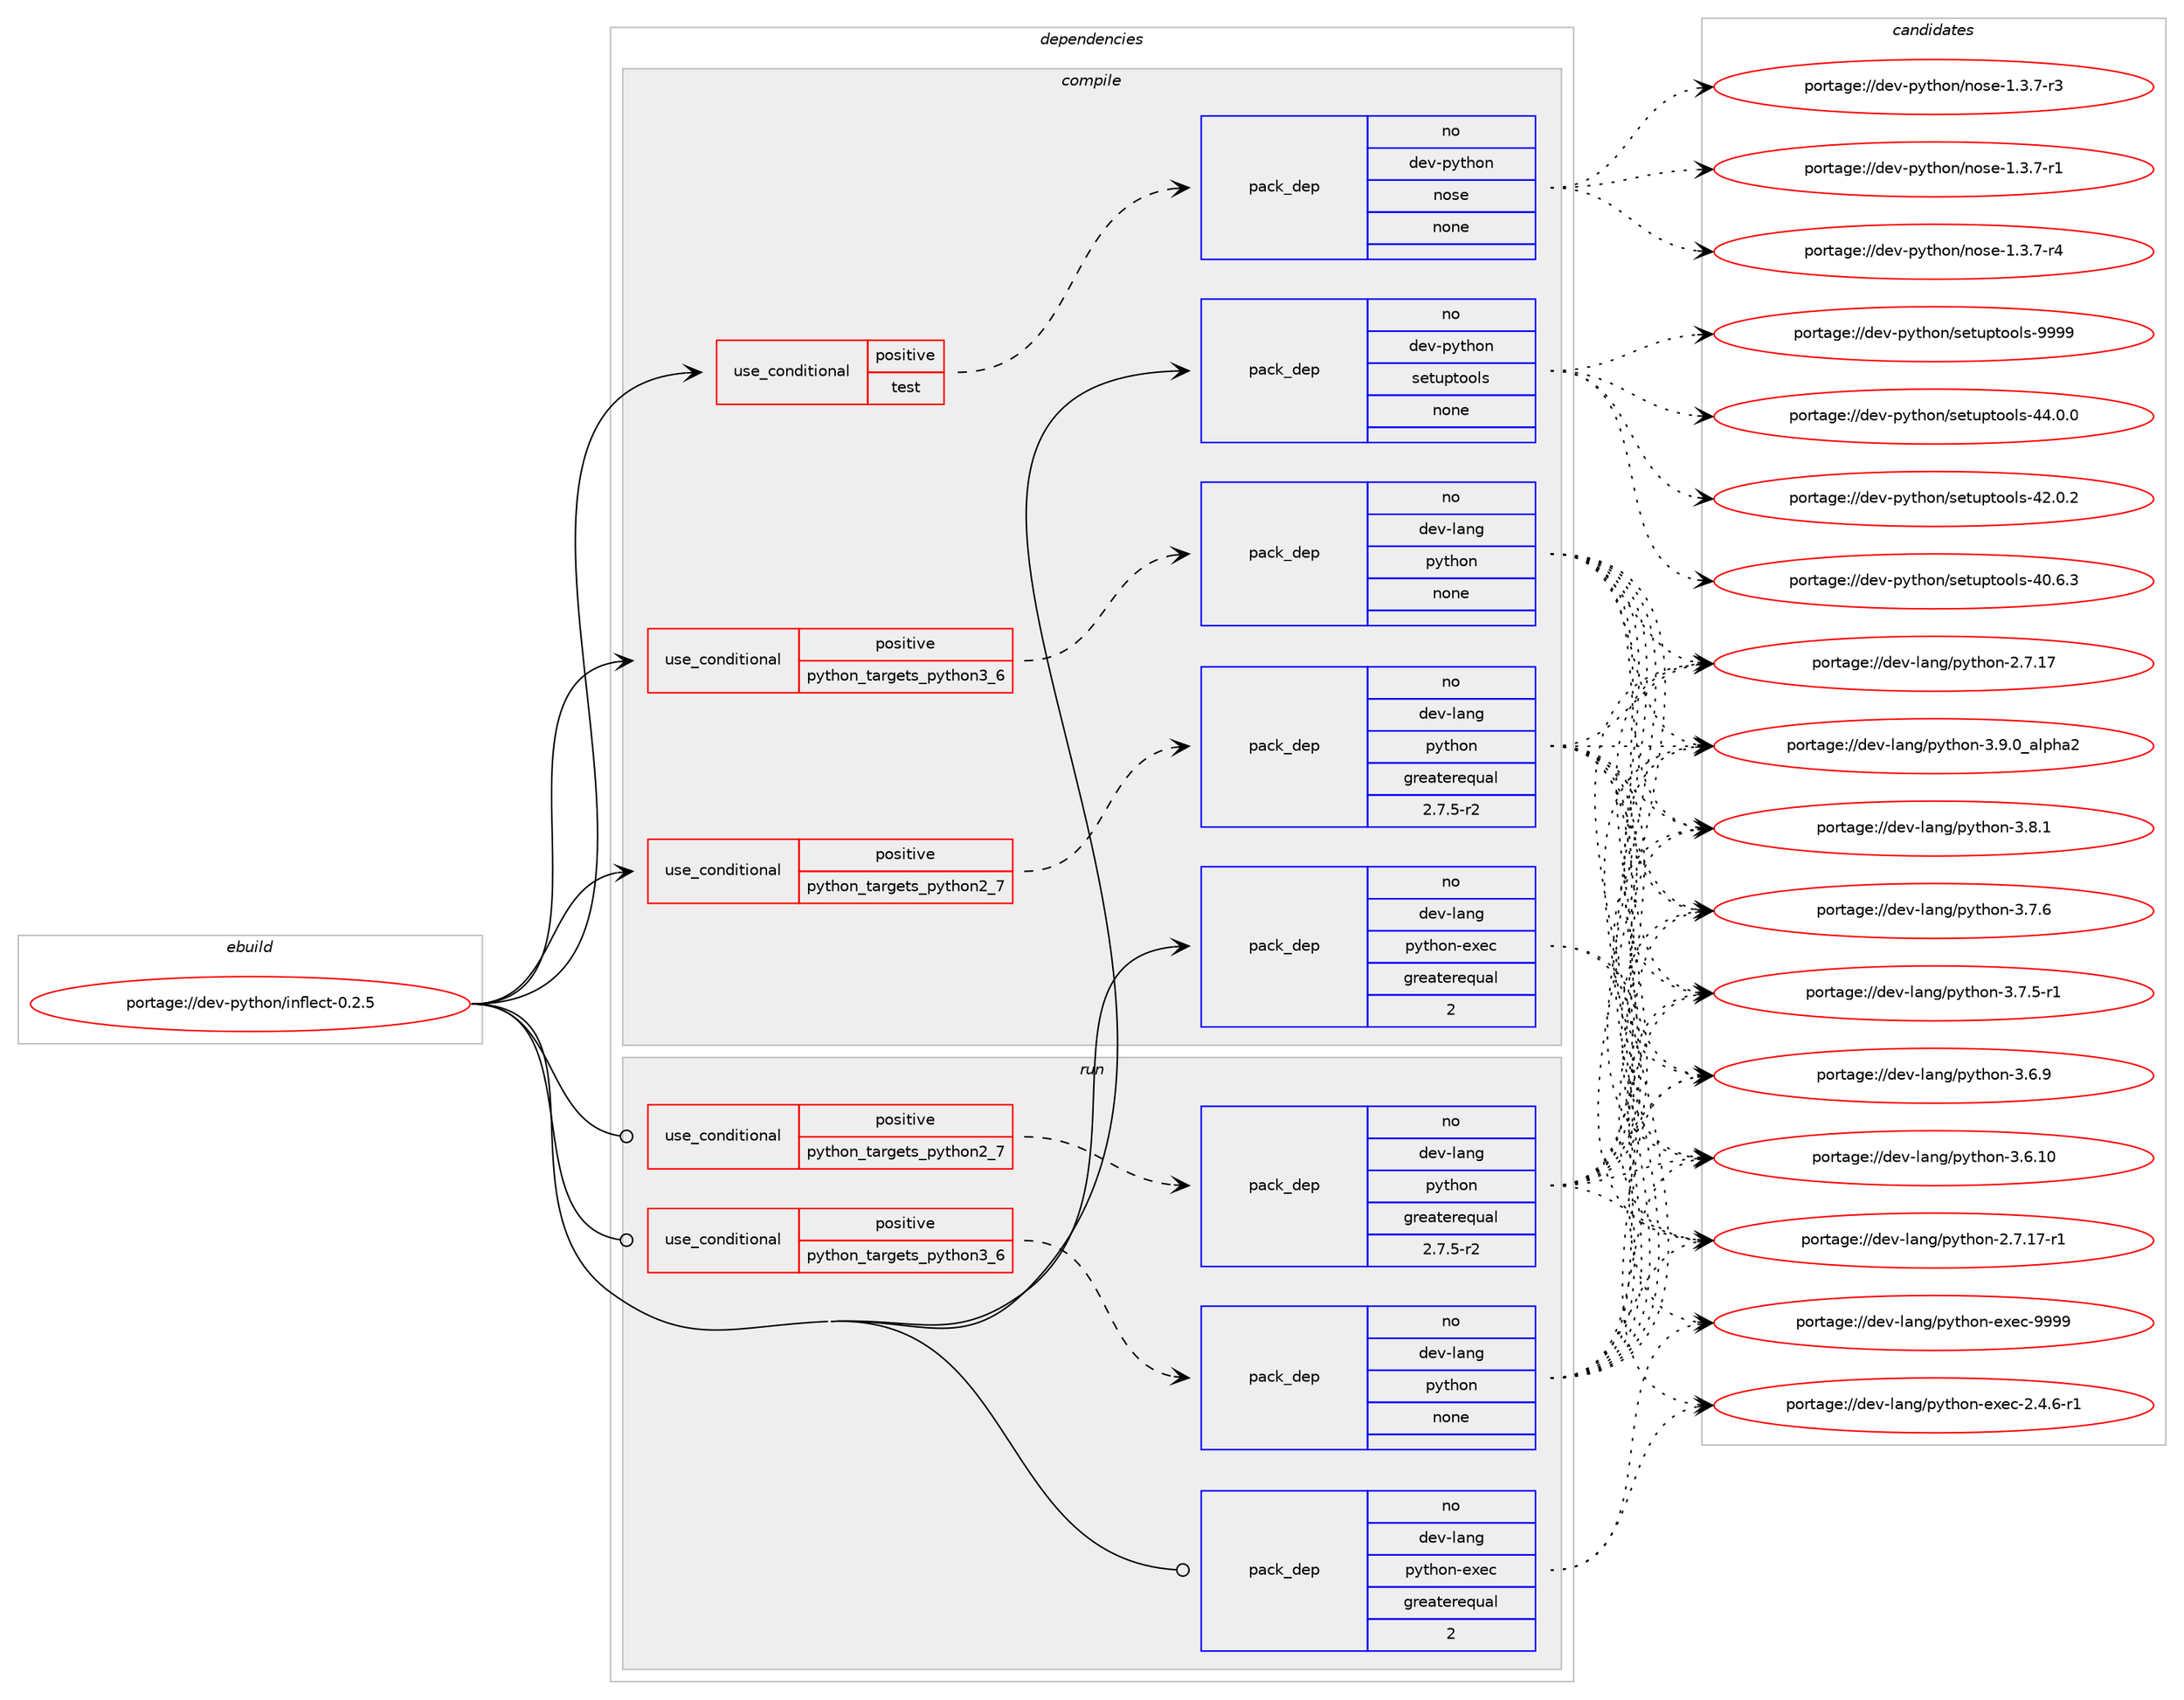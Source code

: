 digraph prolog {

# *************
# Graph options
# *************

newrank=true;
concentrate=true;
compound=true;
graph [rankdir=LR,fontname=Helvetica,fontsize=10,ranksep=1.5];#, ranksep=2.5, nodesep=0.2];
edge  [arrowhead=vee];
node  [fontname=Helvetica,fontsize=10];

# **********
# The ebuild
# **********

subgraph cluster_leftcol {
color=gray;
label=<<i>ebuild</i>>;
id [label="portage://dev-python/inflect-0.2.5", color=red, width=4, href="../dev-python/inflect-0.2.5.svg"];
}

# ****************
# The dependencies
# ****************

subgraph cluster_midcol {
color=gray;
label=<<i>dependencies</i>>;
subgraph cluster_compile {
fillcolor="#eeeeee";
style=filled;
label=<<i>compile</i>>;
subgraph cond114513 {
dependency455783 [label=<<TABLE BORDER="0" CELLBORDER="1" CELLSPACING="0" CELLPADDING="4"><TR><TD ROWSPAN="3" CELLPADDING="10">use_conditional</TD></TR><TR><TD>positive</TD></TR><TR><TD>python_targets_python2_7</TD></TR></TABLE>>, shape=none, color=red];
subgraph pack336287 {
dependency455784 [label=<<TABLE BORDER="0" CELLBORDER="1" CELLSPACING="0" CELLPADDING="4" WIDTH="220"><TR><TD ROWSPAN="6" CELLPADDING="30">pack_dep</TD></TR><TR><TD WIDTH="110">no</TD></TR><TR><TD>dev-lang</TD></TR><TR><TD>python</TD></TR><TR><TD>greaterequal</TD></TR><TR><TD>2.7.5-r2</TD></TR></TABLE>>, shape=none, color=blue];
}
dependency455783:e -> dependency455784:w [weight=20,style="dashed",arrowhead="vee"];
}
id:e -> dependency455783:w [weight=20,style="solid",arrowhead="vee"];
subgraph cond114514 {
dependency455785 [label=<<TABLE BORDER="0" CELLBORDER="1" CELLSPACING="0" CELLPADDING="4"><TR><TD ROWSPAN="3" CELLPADDING="10">use_conditional</TD></TR><TR><TD>positive</TD></TR><TR><TD>python_targets_python3_6</TD></TR></TABLE>>, shape=none, color=red];
subgraph pack336288 {
dependency455786 [label=<<TABLE BORDER="0" CELLBORDER="1" CELLSPACING="0" CELLPADDING="4" WIDTH="220"><TR><TD ROWSPAN="6" CELLPADDING="30">pack_dep</TD></TR><TR><TD WIDTH="110">no</TD></TR><TR><TD>dev-lang</TD></TR><TR><TD>python</TD></TR><TR><TD>none</TD></TR><TR><TD></TD></TR></TABLE>>, shape=none, color=blue];
}
dependency455785:e -> dependency455786:w [weight=20,style="dashed",arrowhead="vee"];
}
id:e -> dependency455785:w [weight=20,style="solid",arrowhead="vee"];
subgraph cond114515 {
dependency455787 [label=<<TABLE BORDER="0" CELLBORDER="1" CELLSPACING="0" CELLPADDING="4"><TR><TD ROWSPAN="3" CELLPADDING="10">use_conditional</TD></TR><TR><TD>positive</TD></TR><TR><TD>test</TD></TR></TABLE>>, shape=none, color=red];
subgraph pack336289 {
dependency455788 [label=<<TABLE BORDER="0" CELLBORDER="1" CELLSPACING="0" CELLPADDING="4" WIDTH="220"><TR><TD ROWSPAN="6" CELLPADDING="30">pack_dep</TD></TR><TR><TD WIDTH="110">no</TD></TR><TR><TD>dev-python</TD></TR><TR><TD>nose</TD></TR><TR><TD>none</TD></TR><TR><TD></TD></TR></TABLE>>, shape=none, color=blue];
}
dependency455787:e -> dependency455788:w [weight=20,style="dashed",arrowhead="vee"];
}
id:e -> dependency455787:w [weight=20,style="solid",arrowhead="vee"];
subgraph pack336290 {
dependency455789 [label=<<TABLE BORDER="0" CELLBORDER="1" CELLSPACING="0" CELLPADDING="4" WIDTH="220"><TR><TD ROWSPAN="6" CELLPADDING="30">pack_dep</TD></TR><TR><TD WIDTH="110">no</TD></TR><TR><TD>dev-lang</TD></TR><TR><TD>python-exec</TD></TR><TR><TD>greaterequal</TD></TR><TR><TD>2</TD></TR></TABLE>>, shape=none, color=blue];
}
id:e -> dependency455789:w [weight=20,style="solid",arrowhead="vee"];
subgraph pack336291 {
dependency455790 [label=<<TABLE BORDER="0" CELLBORDER="1" CELLSPACING="0" CELLPADDING="4" WIDTH="220"><TR><TD ROWSPAN="6" CELLPADDING="30">pack_dep</TD></TR><TR><TD WIDTH="110">no</TD></TR><TR><TD>dev-python</TD></TR><TR><TD>setuptools</TD></TR><TR><TD>none</TD></TR><TR><TD></TD></TR></TABLE>>, shape=none, color=blue];
}
id:e -> dependency455790:w [weight=20,style="solid",arrowhead="vee"];
}
subgraph cluster_compileandrun {
fillcolor="#eeeeee";
style=filled;
label=<<i>compile and run</i>>;
}
subgraph cluster_run {
fillcolor="#eeeeee";
style=filled;
label=<<i>run</i>>;
subgraph cond114516 {
dependency455791 [label=<<TABLE BORDER="0" CELLBORDER="1" CELLSPACING="0" CELLPADDING="4"><TR><TD ROWSPAN="3" CELLPADDING="10">use_conditional</TD></TR><TR><TD>positive</TD></TR><TR><TD>python_targets_python2_7</TD></TR></TABLE>>, shape=none, color=red];
subgraph pack336292 {
dependency455792 [label=<<TABLE BORDER="0" CELLBORDER="1" CELLSPACING="0" CELLPADDING="4" WIDTH="220"><TR><TD ROWSPAN="6" CELLPADDING="30">pack_dep</TD></TR><TR><TD WIDTH="110">no</TD></TR><TR><TD>dev-lang</TD></TR><TR><TD>python</TD></TR><TR><TD>greaterequal</TD></TR><TR><TD>2.7.5-r2</TD></TR></TABLE>>, shape=none, color=blue];
}
dependency455791:e -> dependency455792:w [weight=20,style="dashed",arrowhead="vee"];
}
id:e -> dependency455791:w [weight=20,style="solid",arrowhead="odot"];
subgraph cond114517 {
dependency455793 [label=<<TABLE BORDER="0" CELLBORDER="1" CELLSPACING="0" CELLPADDING="4"><TR><TD ROWSPAN="3" CELLPADDING="10">use_conditional</TD></TR><TR><TD>positive</TD></TR><TR><TD>python_targets_python3_6</TD></TR></TABLE>>, shape=none, color=red];
subgraph pack336293 {
dependency455794 [label=<<TABLE BORDER="0" CELLBORDER="1" CELLSPACING="0" CELLPADDING="4" WIDTH="220"><TR><TD ROWSPAN="6" CELLPADDING="30">pack_dep</TD></TR><TR><TD WIDTH="110">no</TD></TR><TR><TD>dev-lang</TD></TR><TR><TD>python</TD></TR><TR><TD>none</TD></TR><TR><TD></TD></TR></TABLE>>, shape=none, color=blue];
}
dependency455793:e -> dependency455794:w [weight=20,style="dashed",arrowhead="vee"];
}
id:e -> dependency455793:w [weight=20,style="solid",arrowhead="odot"];
subgraph pack336294 {
dependency455795 [label=<<TABLE BORDER="0" CELLBORDER="1" CELLSPACING="0" CELLPADDING="4" WIDTH="220"><TR><TD ROWSPAN="6" CELLPADDING="30">pack_dep</TD></TR><TR><TD WIDTH="110">no</TD></TR><TR><TD>dev-lang</TD></TR><TR><TD>python-exec</TD></TR><TR><TD>greaterequal</TD></TR><TR><TD>2</TD></TR></TABLE>>, shape=none, color=blue];
}
id:e -> dependency455795:w [weight=20,style="solid",arrowhead="odot"];
}
}

# **************
# The candidates
# **************

subgraph cluster_choices {
rank=same;
color=gray;
label=<<i>candidates</i>>;

subgraph choice336287 {
color=black;
nodesep=1;
choice10010111845108971101034711212111610411111045514657464895971081121049750 [label="portage://dev-lang/python-3.9.0_alpha2", color=red, width=4,href="../dev-lang/python-3.9.0_alpha2.svg"];
choice100101118451089711010347112121116104111110455146564649 [label="portage://dev-lang/python-3.8.1", color=red, width=4,href="../dev-lang/python-3.8.1.svg"];
choice100101118451089711010347112121116104111110455146554654 [label="portage://dev-lang/python-3.7.6", color=red, width=4,href="../dev-lang/python-3.7.6.svg"];
choice1001011184510897110103471121211161041111104551465546534511449 [label="portage://dev-lang/python-3.7.5-r1", color=red, width=4,href="../dev-lang/python-3.7.5-r1.svg"];
choice100101118451089711010347112121116104111110455146544657 [label="portage://dev-lang/python-3.6.9", color=red, width=4,href="../dev-lang/python-3.6.9.svg"];
choice10010111845108971101034711212111610411111045514654464948 [label="portage://dev-lang/python-3.6.10", color=red, width=4,href="../dev-lang/python-3.6.10.svg"];
choice100101118451089711010347112121116104111110455046554649554511449 [label="portage://dev-lang/python-2.7.17-r1", color=red, width=4,href="../dev-lang/python-2.7.17-r1.svg"];
choice10010111845108971101034711212111610411111045504655464955 [label="portage://dev-lang/python-2.7.17", color=red, width=4,href="../dev-lang/python-2.7.17.svg"];
dependency455784:e -> choice10010111845108971101034711212111610411111045514657464895971081121049750:w [style=dotted,weight="100"];
dependency455784:e -> choice100101118451089711010347112121116104111110455146564649:w [style=dotted,weight="100"];
dependency455784:e -> choice100101118451089711010347112121116104111110455146554654:w [style=dotted,weight="100"];
dependency455784:e -> choice1001011184510897110103471121211161041111104551465546534511449:w [style=dotted,weight="100"];
dependency455784:e -> choice100101118451089711010347112121116104111110455146544657:w [style=dotted,weight="100"];
dependency455784:e -> choice10010111845108971101034711212111610411111045514654464948:w [style=dotted,weight="100"];
dependency455784:e -> choice100101118451089711010347112121116104111110455046554649554511449:w [style=dotted,weight="100"];
dependency455784:e -> choice10010111845108971101034711212111610411111045504655464955:w [style=dotted,weight="100"];
}
subgraph choice336288 {
color=black;
nodesep=1;
choice10010111845108971101034711212111610411111045514657464895971081121049750 [label="portage://dev-lang/python-3.9.0_alpha2", color=red, width=4,href="../dev-lang/python-3.9.0_alpha2.svg"];
choice100101118451089711010347112121116104111110455146564649 [label="portage://dev-lang/python-3.8.1", color=red, width=4,href="../dev-lang/python-3.8.1.svg"];
choice100101118451089711010347112121116104111110455146554654 [label="portage://dev-lang/python-3.7.6", color=red, width=4,href="../dev-lang/python-3.7.6.svg"];
choice1001011184510897110103471121211161041111104551465546534511449 [label="portage://dev-lang/python-3.7.5-r1", color=red, width=4,href="../dev-lang/python-3.7.5-r1.svg"];
choice100101118451089711010347112121116104111110455146544657 [label="portage://dev-lang/python-3.6.9", color=red, width=4,href="../dev-lang/python-3.6.9.svg"];
choice10010111845108971101034711212111610411111045514654464948 [label="portage://dev-lang/python-3.6.10", color=red, width=4,href="../dev-lang/python-3.6.10.svg"];
choice100101118451089711010347112121116104111110455046554649554511449 [label="portage://dev-lang/python-2.7.17-r1", color=red, width=4,href="../dev-lang/python-2.7.17-r1.svg"];
choice10010111845108971101034711212111610411111045504655464955 [label="portage://dev-lang/python-2.7.17", color=red, width=4,href="../dev-lang/python-2.7.17.svg"];
dependency455786:e -> choice10010111845108971101034711212111610411111045514657464895971081121049750:w [style=dotted,weight="100"];
dependency455786:e -> choice100101118451089711010347112121116104111110455146564649:w [style=dotted,weight="100"];
dependency455786:e -> choice100101118451089711010347112121116104111110455146554654:w [style=dotted,weight="100"];
dependency455786:e -> choice1001011184510897110103471121211161041111104551465546534511449:w [style=dotted,weight="100"];
dependency455786:e -> choice100101118451089711010347112121116104111110455146544657:w [style=dotted,weight="100"];
dependency455786:e -> choice10010111845108971101034711212111610411111045514654464948:w [style=dotted,weight="100"];
dependency455786:e -> choice100101118451089711010347112121116104111110455046554649554511449:w [style=dotted,weight="100"];
dependency455786:e -> choice10010111845108971101034711212111610411111045504655464955:w [style=dotted,weight="100"];
}
subgraph choice336289 {
color=black;
nodesep=1;
choice10010111845112121116104111110471101111151014549465146554511452 [label="portage://dev-python/nose-1.3.7-r4", color=red, width=4,href="../dev-python/nose-1.3.7-r4.svg"];
choice10010111845112121116104111110471101111151014549465146554511451 [label="portage://dev-python/nose-1.3.7-r3", color=red, width=4,href="../dev-python/nose-1.3.7-r3.svg"];
choice10010111845112121116104111110471101111151014549465146554511449 [label="portage://dev-python/nose-1.3.7-r1", color=red, width=4,href="../dev-python/nose-1.3.7-r1.svg"];
dependency455788:e -> choice10010111845112121116104111110471101111151014549465146554511452:w [style=dotted,weight="100"];
dependency455788:e -> choice10010111845112121116104111110471101111151014549465146554511451:w [style=dotted,weight="100"];
dependency455788:e -> choice10010111845112121116104111110471101111151014549465146554511449:w [style=dotted,weight="100"];
}
subgraph choice336290 {
color=black;
nodesep=1;
choice10010111845108971101034711212111610411111045101120101994557575757 [label="portage://dev-lang/python-exec-9999", color=red, width=4,href="../dev-lang/python-exec-9999.svg"];
choice10010111845108971101034711212111610411111045101120101994550465246544511449 [label="portage://dev-lang/python-exec-2.4.6-r1", color=red, width=4,href="../dev-lang/python-exec-2.4.6-r1.svg"];
dependency455789:e -> choice10010111845108971101034711212111610411111045101120101994557575757:w [style=dotted,weight="100"];
dependency455789:e -> choice10010111845108971101034711212111610411111045101120101994550465246544511449:w [style=dotted,weight="100"];
}
subgraph choice336291 {
color=black;
nodesep=1;
choice10010111845112121116104111110471151011161171121161111111081154557575757 [label="portage://dev-python/setuptools-9999", color=red, width=4,href="../dev-python/setuptools-9999.svg"];
choice100101118451121211161041111104711510111611711211611111110811545525246484648 [label="portage://dev-python/setuptools-44.0.0", color=red, width=4,href="../dev-python/setuptools-44.0.0.svg"];
choice100101118451121211161041111104711510111611711211611111110811545525046484650 [label="portage://dev-python/setuptools-42.0.2", color=red, width=4,href="../dev-python/setuptools-42.0.2.svg"];
choice100101118451121211161041111104711510111611711211611111110811545524846544651 [label="portage://dev-python/setuptools-40.6.3", color=red, width=4,href="../dev-python/setuptools-40.6.3.svg"];
dependency455790:e -> choice10010111845112121116104111110471151011161171121161111111081154557575757:w [style=dotted,weight="100"];
dependency455790:e -> choice100101118451121211161041111104711510111611711211611111110811545525246484648:w [style=dotted,weight="100"];
dependency455790:e -> choice100101118451121211161041111104711510111611711211611111110811545525046484650:w [style=dotted,weight="100"];
dependency455790:e -> choice100101118451121211161041111104711510111611711211611111110811545524846544651:w [style=dotted,weight="100"];
}
subgraph choice336292 {
color=black;
nodesep=1;
choice10010111845108971101034711212111610411111045514657464895971081121049750 [label="portage://dev-lang/python-3.9.0_alpha2", color=red, width=4,href="../dev-lang/python-3.9.0_alpha2.svg"];
choice100101118451089711010347112121116104111110455146564649 [label="portage://dev-lang/python-3.8.1", color=red, width=4,href="../dev-lang/python-3.8.1.svg"];
choice100101118451089711010347112121116104111110455146554654 [label="portage://dev-lang/python-3.7.6", color=red, width=4,href="../dev-lang/python-3.7.6.svg"];
choice1001011184510897110103471121211161041111104551465546534511449 [label="portage://dev-lang/python-3.7.5-r1", color=red, width=4,href="../dev-lang/python-3.7.5-r1.svg"];
choice100101118451089711010347112121116104111110455146544657 [label="portage://dev-lang/python-3.6.9", color=red, width=4,href="../dev-lang/python-3.6.9.svg"];
choice10010111845108971101034711212111610411111045514654464948 [label="portage://dev-lang/python-3.6.10", color=red, width=4,href="../dev-lang/python-3.6.10.svg"];
choice100101118451089711010347112121116104111110455046554649554511449 [label="portage://dev-lang/python-2.7.17-r1", color=red, width=4,href="../dev-lang/python-2.7.17-r1.svg"];
choice10010111845108971101034711212111610411111045504655464955 [label="portage://dev-lang/python-2.7.17", color=red, width=4,href="../dev-lang/python-2.7.17.svg"];
dependency455792:e -> choice10010111845108971101034711212111610411111045514657464895971081121049750:w [style=dotted,weight="100"];
dependency455792:e -> choice100101118451089711010347112121116104111110455146564649:w [style=dotted,weight="100"];
dependency455792:e -> choice100101118451089711010347112121116104111110455146554654:w [style=dotted,weight="100"];
dependency455792:e -> choice1001011184510897110103471121211161041111104551465546534511449:w [style=dotted,weight="100"];
dependency455792:e -> choice100101118451089711010347112121116104111110455146544657:w [style=dotted,weight="100"];
dependency455792:e -> choice10010111845108971101034711212111610411111045514654464948:w [style=dotted,weight="100"];
dependency455792:e -> choice100101118451089711010347112121116104111110455046554649554511449:w [style=dotted,weight="100"];
dependency455792:e -> choice10010111845108971101034711212111610411111045504655464955:w [style=dotted,weight="100"];
}
subgraph choice336293 {
color=black;
nodesep=1;
choice10010111845108971101034711212111610411111045514657464895971081121049750 [label="portage://dev-lang/python-3.9.0_alpha2", color=red, width=4,href="../dev-lang/python-3.9.0_alpha2.svg"];
choice100101118451089711010347112121116104111110455146564649 [label="portage://dev-lang/python-3.8.1", color=red, width=4,href="../dev-lang/python-3.8.1.svg"];
choice100101118451089711010347112121116104111110455146554654 [label="portage://dev-lang/python-3.7.6", color=red, width=4,href="../dev-lang/python-3.7.6.svg"];
choice1001011184510897110103471121211161041111104551465546534511449 [label="portage://dev-lang/python-3.7.5-r1", color=red, width=4,href="../dev-lang/python-3.7.5-r1.svg"];
choice100101118451089711010347112121116104111110455146544657 [label="portage://dev-lang/python-3.6.9", color=red, width=4,href="../dev-lang/python-3.6.9.svg"];
choice10010111845108971101034711212111610411111045514654464948 [label="portage://dev-lang/python-3.6.10", color=red, width=4,href="../dev-lang/python-3.6.10.svg"];
choice100101118451089711010347112121116104111110455046554649554511449 [label="portage://dev-lang/python-2.7.17-r1", color=red, width=4,href="../dev-lang/python-2.7.17-r1.svg"];
choice10010111845108971101034711212111610411111045504655464955 [label="portage://dev-lang/python-2.7.17", color=red, width=4,href="../dev-lang/python-2.7.17.svg"];
dependency455794:e -> choice10010111845108971101034711212111610411111045514657464895971081121049750:w [style=dotted,weight="100"];
dependency455794:e -> choice100101118451089711010347112121116104111110455146564649:w [style=dotted,weight="100"];
dependency455794:e -> choice100101118451089711010347112121116104111110455146554654:w [style=dotted,weight="100"];
dependency455794:e -> choice1001011184510897110103471121211161041111104551465546534511449:w [style=dotted,weight="100"];
dependency455794:e -> choice100101118451089711010347112121116104111110455146544657:w [style=dotted,weight="100"];
dependency455794:e -> choice10010111845108971101034711212111610411111045514654464948:w [style=dotted,weight="100"];
dependency455794:e -> choice100101118451089711010347112121116104111110455046554649554511449:w [style=dotted,weight="100"];
dependency455794:e -> choice10010111845108971101034711212111610411111045504655464955:w [style=dotted,weight="100"];
}
subgraph choice336294 {
color=black;
nodesep=1;
choice10010111845108971101034711212111610411111045101120101994557575757 [label="portage://dev-lang/python-exec-9999", color=red, width=4,href="../dev-lang/python-exec-9999.svg"];
choice10010111845108971101034711212111610411111045101120101994550465246544511449 [label="portage://dev-lang/python-exec-2.4.6-r1", color=red, width=4,href="../dev-lang/python-exec-2.4.6-r1.svg"];
dependency455795:e -> choice10010111845108971101034711212111610411111045101120101994557575757:w [style=dotted,weight="100"];
dependency455795:e -> choice10010111845108971101034711212111610411111045101120101994550465246544511449:w [style=dotted,weight="100"];
}
}

}
